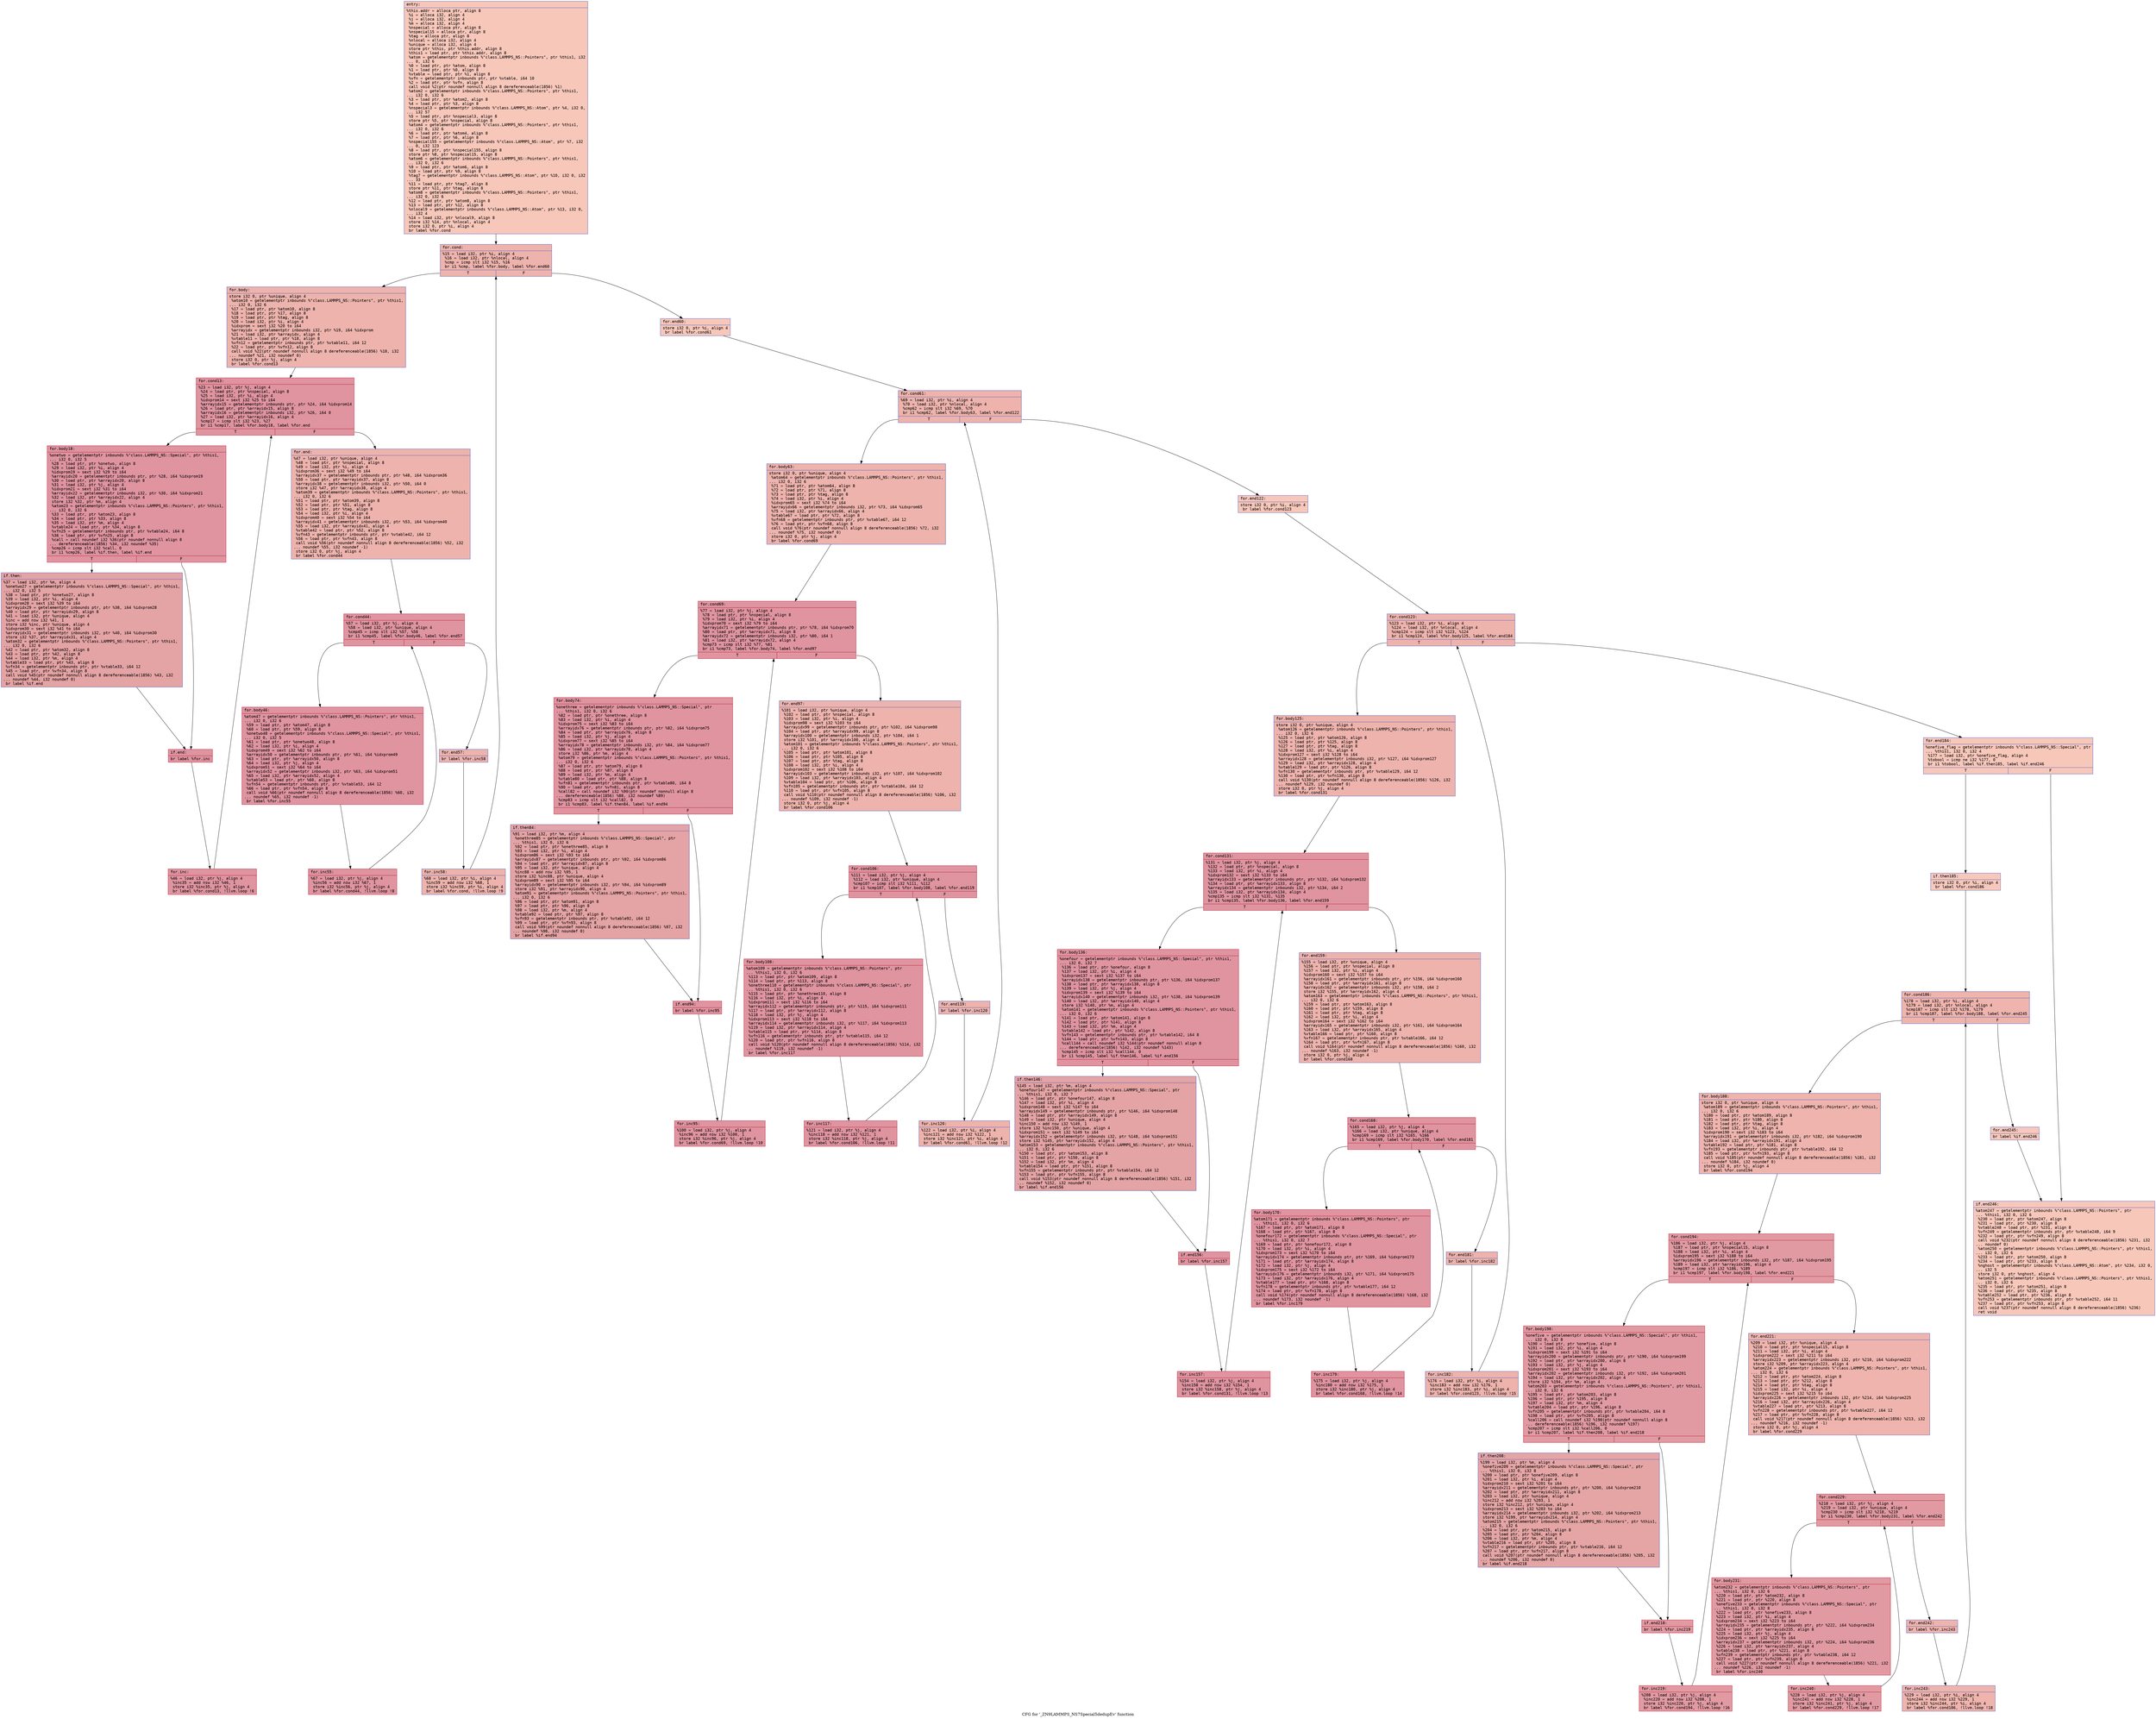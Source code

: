 digraph "CFG for '_ZN9LAMMPS_NS7Special5dedupEv' function" {
	label="CFG for '_ZN9LAMMPS_NS7Special5dedupEv' function";

	Node0x555def7eefc0 [shape=record,color="#3d50c3ff", style=filled, fillcolor="#ec7f6370" fontname="Courier",label="{entry:\l|  %this.addr = alloca ptr, align 8\l  %i = alloca i32, align 4\l  %j = alloca i32, align 4\l  %m = alloca i32, align 4\l  %nspecial = alloca ptr, align 8\l  %nspecial15 = alloca ptr, align 8\l  %tag = alloca ptr, align 8\l  %nlocal = alloca i32, align 4\l  %unique = alloca i32, align 4\l  store ptr %this, ptr %this.addr, align 8\l  %this1 = load ptr, ptr %this.addr, align 8\l  %atom = getelementptr inbounds %\"class.LAMMPS_NS::Pointers\", ptr %this1, i32\l... 0, i32 6\l  %0 = load ptr, ptr %atom, align 8\l  %1 = load ptr, ptr %0, align 8\l  %vtable = load ptr, ptr %1, align 8\l  %vfn = getelementptr inbounds ptr, ptr %vtable, i64 10\l  %2 = load ptr, ptr %vfn, align 8\l  call void %2(ptr noundef nonnull align 8 dereferenceable(1856) %1)\l  %atom2 = getelementptr inbounds %\"class.LAMMPS_NS::Pointers\", ptr %this1,\l... i32 0, i32 6\l  %3 = load ptr, ptr %atom2, align 8\l  %4 = load ptr, ptr %3, align 8\l  %nspecial3 = getelementptr inbounds %\"class.LAMMPS_NS::Atom\", ptr %4, i32 0,\l... i32 57\l  %5 = load ptr, ptr %nspecial3, align 8\l  store ptr %5, ptr %nspecial, align 8\l  %atom4 = getelementptr inbounds %\"class.LAMMPS_NS::Pointers\", ptr %this1,\l... i32 0, i32 6\l  %6 = load ptr, ptr %atom4, align 8\l  %7 = load ptr, ptr %6, align 8\l  %nspecial155 = getelementptr inbounds %\"class.LAMMPS_NS::Atom\", ptr %7, i32\l... 0, i32 123\l  %8 = load ptr, ptr %nspecial155, align 8\l  store ptr %8, ptr %nspecial15, align 8\l  %atom6 = getelementptr inbounds %\"class.LAMMPS_NS::Pointers\", ptr %this1,\l... i32 0, i32 6\l  %9 = load ptr, ptr %atom6, align 8\l  %10 = load ptr, ptr %9, align 8\l  %tag7 = getelementptr inbounds %\"class.LAMMPS_NS::Atom\", ptr %10, i32 0, i32\l... 33\l  %11 = load ptr, ptr %tag7, align 8\l  store ptr %11, ptr %tag, align 8\l  %atom8 = getelementptr inbounds %\"class.LAMMPS_NS::Pointers\", ptr %this1,\l... i32 0, i32 6\l  %12 = load ptr, ptr %atom8, align 8\l  %13 = load ptr, ptr %12, align 8\l  %nlocal9 = getelementptr inbounds %\"class.LAMMPS_NS::Atom\", ptr %13, i32 0,\l... i32 4\l  %14 = load i32, ptr %nlocal9, align 8\l  store i32 %14, ptr %nlocal, align 4\l  store i32 0, ptr %i, align 4\l  br label %for.cond\l}"];
	Node0x555def7eefc0 -> Node0x555def7f0c90[tooltip="entry -> for.cond\nProbability 100.00%" ];
	Node0x555def7f0c90 [shape=record,color="#3d50c3ff", style=filled, fillcolor="#d6524470" fontname="Courier",label="{for.cond:\l|  %15 = load i32, ptr %i, align 4\l  %16 = load i32, ptr %nlocal, align 4\l  %cmp = icmp slt i32 %15, %16\l  br i1 %cmp, label %for.body, label %for.end60\l|{<s0>T|<s1>F}}"];
	Node0x555def7f0c90:s0 -> Node0x555def7ef6b0[tooltip="for.cond -> for.body\nProbability 96.88%" ];
	Node0x555def7f0c90:s1 -> Node0x555def7ef730[tooltip="for.cond -> for.end60\nProbability 3.12%" ];
	Node0x555def7ef6b0 [shape=record,color="#3d50c3ff", style=filled, fillcolor="#d6524470" fontname="Courier",label="{for.body:\l|  store i32 0, ptr %unique, align 4\l  %atom10 = getelementptr inbounds %\"class.LAMMPS_NS::Pointers\", ptr %this1,\l... i32 0, i32 6\l  %17 = load ptr, ptr %atom10, align 8\l  %18 = load ptr, ptr %17, align 8\l  %19 = load ptr, ptr %tag, align 8\l  %20 = load i32, ptr %i, align 4\l  %idxprom = sext i32 %20 to i64\l  %arrayidx = getelementptr inbounds i32, ptr %19, i64 %idxprom\l  %21 = load i32, ptr %arrayidx, align 4\l  %vtable11 = load ptr, ptr %18, align 8\l  %vfn12 = getelementptr inbounds ptr, ptr %vtable11, i64 12\l  %22 = load ptr, ptr %vfn12, align 8\l  call void %22(ptr noundef nonnull align 8 dereferenceable(1856) %18, i32\l... noundef %21, i32 noundef 0)\l  store i32 0, ptr %j, align 4\l  br label %for.cond13\l}"];
	Node0x555def7ef6b0 -> Node0x555def7f1b40[tooltip="for.body -> for.cond13\nProbability 100.00%" ];
	Node0x555def7f1b40 [shape=record,color="#b70d28ff", style=filled, fillcolor="#b70d2870" fontname="Courier",label="{for.cond13:\l|  %23 = load i32, ptr %j, align 4\l  %24 = load ptr, ptr %nspecial, align 8\l  %25 = load i32, ptr %i, align 4\l  %idxprom14 = sext i32 %25 to i64\l  %arrayidx15 = getelementptr inbounds ptr, ptr %24, i64 %idxprom14\l  %26 = load ptr, ptr %arrayidx15, align 8\l  %arrayidx16 = getelementptr inbounds i32, ptr %26, i64 0\l  %27 = load i32, ptr %arrayidx16, align 4\l  %cmp17 = icmp slt i32 %23, %27\l  br i1 %cmp17, label %for.body18, label %for.end\l|{<s0>T|<s1>F}}"];
	Node0x555def7f1b40:s0 -> Node0x555def7f2150[tooltip="for.cond13 -> for.body18\nProbability 96.88%" ];
	Node0x555def7f1b40:s1 -> Node0x555def7f21d0[tooltip="for.cond13 -> for.end\nProbability 3.12%" ];
	Node0x555def7f2150 [shape=record,color="#b70d28ff", style=filled, fillcolor="#b70d2870" fontname="Courier",label="{for.body18:\l|  %onetwo = getelementptr inbounds %\"class.LAMMPS_NS::Special\", ptr %this1,\l... i32 0, i32 5\l  %28 = load ptr, ptr %onetwo, align 8\l  %29 = load i32, ptr %i, align 4\l  %idxprom19 = sext i32 %29 to i64\l  %arrayidx20 = getelementptr inbounds ptr, ptr %28, i64 %idxprom19\l  %30 = load ptr, ptr %arrayidx20, align 8\l  %31 = load i32, ptr %j, align 4\l  %idxprom21 = sext i32 %31 to i64\l  %arrayidx22 = getelementptr inbounds i32, ptr %30, i64 %idxprom21\l  %32 = load i32, ptr %arrayidx22, align 4\l  store i32 %32, ptr %m, align 4\l  %atom23 = getelementptr inbounds %\"class.LAMMPS_NS::Pointers\", ptr %this1,\l... i32 0, i32 6\l  %33 = load ptr, ptr %atom23, align 8\l  %34 = load ptr, ptr %33, align 8\l  %35 = load i32, ptr %m, align 4\l  %vtable24 = load ptr, ptr %34, align 8\l  %vfn25 = getelementptr inbounds ptr, ptr %vtable24, i64 8\l  %36 = load ptr, ptr %vfn25, align 8\l  %call = call noundef i32 %36(ptr noundef nonnull align 8\l... dereferenceable(1856) %34, i32 noundef %35)\l  %cmp26 = icmp slt i32 %call, 0\l  br i1 %cmp26, label %if.then, label %if.end\l|{<s0>T|<s1>F}}"];
	Node0x555def7f2150:s0 -> Node0x555def7f0f30[tooltip="for.body18 -> if.then\nProbability 37.50%" ];
	Node0x555def7f2150:s1 -> Node0x555def7f0fa0[tooltip="for.body18 -> if.end\nProbability 62.50%" ];
	Node0x555def7f0f30 [shape=record,color="#3d50c3ff", style=filled, fillcolor="#c32e3170" fontname="Courier",label="{if.then:\l|  %37 = load i32, ptr %m, align 4\l  %onetwo27 = getelementptr inbounds %\"class.LAMMPS_NS::Special\", ptr %this1,\l... i32 0, i32 5\l  %38 = load ptr, ptr %onetwo27, align 8\l  %39 = load i32, ptr %i, align 4\l  %idxprom28 = sext i32 %39 to i64\l  %arrayidx29 = getelementptr inbounds ptr, ptr %38, i64 %idxprom28\l  %40 = load ptr, ptr %arrayidx29, align 8\l  %41 = load i32, ptr %unique, align 4\l  %inc = add nsw i32 %41, 1\l  store i32 %inc, ptr %unique, align 4\l  %idxprom30 = sext i32 %41 to i64\l  %arrayidx31 = getelementptr inbounds i32, ptr %40, i64 %idxprom30\l  store i32 %37, ptr %arrayidx31, align 4\l  %atom32 = getelementptr inbounds %\"class.LAMMPS_NS::Pointers\", ptr %this1,\l... i32 0, i32 6\l  %42 = load ptr, ptr %atom32, align 8\l  %43 = load ptr, ptr %42, align 8\l  %44 = load i32, ptr %m, align 4\l  %vtable33 = load ptr, ptr %43, align 8\l  %vfn34 = getelementptr inbounds ptr, ptr %vtable33, i64 12\l  %45 = load ptr, ptr %vfn34, align 8\l  call void %45(ptr noundef nonnull align 8 dereferenceable(1856) %43, i32\l... noundef %44, i32 noundef 0)\l  br label %if.end\l}"];
	Node0x555def7f0f30 -> Node0x555def7f0fa0[tooltip="if.then -> if.end\nProbability 100.00%" ];
	Node0x555def7f0fa0 [shape=record,color="#b70d28ff", style=filled, fillcolor="#b70d2870" fontname="Courier",label="{if.end:\l|  br label %for.inc\l}"];
	Node0x555def7f0fa0 -> Node0x555def7f4290[tooltip="if.end -> for.inc\nProbability 100.00%" ];
	Node0x555def7f4290 [shape=record,color="#b70d28ff", style=filled, fillcolor="#b70d2870" fontname="Courier",label="{for.inc:\l|  %46 = load i32, ptr %j, align 4\l  %inc35 = add nsw i32 %46, 1\l  store i32 %inc35, ptr %j, align 4\l  br label %for.cond13, !llvm.loop !6\l}"];
	Node0x555def7f4290 -> Node0x555def7f1b40[tooltip="for.inc -> for.cond13\nProbability 100.00%" ];
	Node0x555def7f21d0 [shape=record,color="#3d50c3ff", style=filled, fillcolor="#d6524470" fontname="Courier",label="{for.end:\l|  %47 = load i32, ptr %unique, align 4\l  %48 = load ptr, ptr %nspecial, align 8\l  %49 = load i32, ptr %i, align 4\l  %idxprom36 = sext i32 %49 to i64\l  %arrayidx37 = getelementptr inbounds ptr, ptr %48, i64 %idxprom36\l  %50 = load ptr, ptr %arrayidx37, align 8\l  %arrayidx38 = getelementptr inbounds i32, ptr %50, i64 0\l  store i32 %47, ptr %arrayidx38, align 4\l  %atom39 = getelementptr inbounds %\"class.LAMMPS_NS::Pointers\", ptr %this1,\l... i32 0, i32 6\l  %51 = load ptr, ptr %atom39, align 8\l  %52 = load ptr, ptr %51, align 8\l  %53 = load ptr, ptr %tag, align 8\l  %54 = load i32, ptr %i, align 4\l  %idxprom40 = sext i32 %54 to i64\l  %arrayidx41 = getelementptr inbounds i32, ptr %53, i64 %idxprom40\l  %55 = load i32, ptr %arrayidx41, align 4\l  %vtable42 = load ptr, ptr %52, align 8\l  %vfn43 = getelementptr inbounds ptr, ptr %vtable42, i64 12\l  %56 = load ptr, ptr %vfn43, align 8\l  call void %56(ptr noundef nonnull align 8 dereferenceable(1856) %52, i32\l... noundef %55, i32 noundef -1)\l  store i32 0, ptr %j, align 4\l  br label %for.cond44\l}"];
	Node0x555def7f21d0 -> Node0x555def7f5bd0[tooltip="for.end -> for.cond44\nProbability 100.00%" ];
	Node0x555def7f5bd0 [shape=record,color="#b70d28ff", style=filled, fillcolor="#b70d2870" fontname="Courier",label="{for.cond44:\l|  %57 = load i32, ptr %j, align 4\l  %58 = load i32, ptr %unique, align 4\l  %cmp45 = icmp slt i32 %57, %58\l  br i1 %cmp45, label %for.body46, label %for.end57\l|{<s0>T|<s1>F}}"];
	Node0x555def7f5bd0:s0 -> Node0x555def7f5e20[tooltip="for.cond44 -> for.body46\nProbability 96.88%" ];
	Node0x555def7f5bd0:s1 -> Node0x555def7f5ea0[tooltip="for.cond44 -> for.end57\nProbability 3.12%" ];
	Node0x555def7f5e20 [shape=record,color="#b70d28ff", style=filled, fillcolor="#b70d2870" fontname="Courier",label="{for.body46:\l|  %atom47 = getelementptr inbounds %\"class.LAMMPS_NS::Pointers\", ptr %this1,\l... i32 0, i32 6\l  %59 = load ptr, ptr %atom47, align 8\l  %60 = load ptr, ptr %59, align 8\l  %onetwo48 = getelementptr inbounds %\"class.LAMMPS_NS::Special\", ptr %this1,\l... i32 0, i32 5\l  %61 = load ptr, ptr %onetwo48, align 8\l  %62 = load i32, ptr %i, align 4\l  %idxprom49 = sext i32 %62 to i64\l  %arrayidx50 = getelementptr inbounds ptr, ptr %61, i64 %idxprom49\l  %63 = load ptr, ptr %arrayidx50, align 8\l  %64 = load i32, ptr %j, align 4\l  %idxprom51 = sext i32 %64 to i64\l  %arrayidx52 = getelementptr inbounds i32, ptr %63, i64 %idxprom51\l  %65 = load i32, ptr %arrayidx52, align 4\l  %vtable53 = load ptr, ptr %60, align 8\l  %vfn54 = getelementptr inbounds ptr, ptr %vtable53, i64 12\l  %66 = load ptr, ptr %vfn54, align 8\l  call void %66(ptr noundef nonnull align 8 dereferenceable(1856) %60, i32\l... noundef %65, i32 noundef -1)\l  br label %for.inc55\l}"];
	Node0x555def7f5e20 -> Node0x555def7f6a90[tooltip="for.body46 -> for.inc55\nProbability 100.00%" ];
	Node0x555def7f6a90 [shape=record,color="#b70d28ff", style=filled, fillcolor="#b70d2870" fontname="Courier",label="{for.inc55:\l|  %67 = load i32, ptr %j, align 4\l  %inc56 = add nsw i32 %67, 1\l  store i32 %inc56, ptr %j, align 4\l  br label %for.cond44, !llvm.loop !8\l}"];
	Node0x555def7f6a90 -> Node0x555def7f5bd0[tooltip="for.inc55 -> for.cond44\nProbability 100.00%" ];
	Node0x555def7f5ea0 [shape=record,color="#3d50c3ff", style=filled, fillcolor="#d6524470" fontname="Courier",label="{for.end57:\l|  br label %for.inc58\l}"];
	Node0x555def7f5ea0 -> Node0x555def7f6ec0[tooltip="for.end57 -> for.inc58\nProbability 100.00%" ];
	Node0x555def7f6ec0 [shape=record,color="#3d50c3ff", style=filled, fillcolor="#d6524470" fontname="Courier",label="{for.inc58:\l|  %68 = load i32, ptr %i, align 4\l  %inc59 = add nsw i32 %68, 1\l  store i32 %inc59, ptr %i, align 4\l  br label %for.cond, !llvm.loop !9\l}"];
	Node0x555def7f6ec0 -> Node0x555def7f0c90[tooltip="for.inc58 -> for.cond\nProbability 100.00%" ];
	Node0x555def7ef730 [shape=record,color="#3d50c3ff", style=filled, fillcolor="#ec7f6370" fontname="Courier",label="{for.end60:\l|  store i32 0, ptr %i, align 4\l  br label %for.cond61\l}"];
	Node0x555def7ef730 -> Node0x555def7f73c0[tooltip="for.end60 -> for.cond61\nProbability 100.00%" ];
	Node0x555def7f73c0 [shape=record,color="#3d50c3ff", style=filled, fillcolor="#d6524470" fontname="Courier",label="{for.cond61:\l|  %69 = load i32, ptr %i, align 4\l  %70 = load i32, ptr %nlocal, align 4\l  %cmp62 = icmp slt i32 %69, %70\l  br i1 %cmp62, label %for.body63, label %for.end122\l|{<s0>T|<s1>F}}"];
	Node0x555def7f73c0:s0 -> Node0x555def7f7660[tooltip="for.cond61 -> for.body63\nProbability 96.88%" ];
	Node0x555def7f73c0:s1 -> Node0x555def7f76e0[tooltip="for.cond61 -> for.end122\nProbability 3.12%" ];
	Node0x555def7f7660 [shape=record,color="#3d50c3ff", style=filled, fillcolor="#d6524470" fontname="Courier",label="{for.body63:\l|  store i32 0, ptr %unique, align 4\l  %atom64 = getelementptr inbounds %\"class.LAMMPS_NS::Pointers\", ptr %this1,\l... i32 0, i32 6\l  %71 = load ptr, ptr %atom64, align 8\l  %72 = load ptr, ptr %71, align 8\l  %73 = load ptr, ptr %tag, align 8\l  %74 = load i32, ptr %i, align 4\l  %idxprom65 = sext i32 %74 to i64\l  %arrayidx66 = getelementptr inbounds i32, ptr %73, i64 %idxprom65\l  %75 = load i32, ptr %arrayidx66, align 4\l  %vtable67 = load ptr, ptr %72, align 8\l  %vfn68 = getelementptr inbounds ptr, ptr %vtable67, i64 12\l  %76 = load ptr, ptr %vfn68, align 8\l  call void %76(ptr noundef nonnull align 8 dereferenceable(1856) %72, i32\l... noundef %75, i32 noundef 0)\l  store i32 0, ptr %j, align 4\l  br label %for.cond69\l}"];
	Node0x555def7f7660 -> Node0x555def7f80d0[tooltip="for.body63 -> for.cond69\nProbability 100.00%" ];
	Node0x555def7f80d0 [shape=record,color="#b70d28ff", style=filled, fillcolor="#b70d2870" fontname="Courier",label="{for.cond69:\l|  %77 = load i32, ptr %j, align 4\l  %78 = load ptr, ptr %nspecial, align 8\l  %79 = load i32, ptr %i, align 4\l  %idxprom70 = sext i32 %79 to i64\l  %arrayidx71 = getelementptr inbounds ptr, ptr %78, i64 %idxprom70\l  %80 = load ptr, ptr %arrayidx71, align 8\l  %arrayidx72 = getelementptr inbounds i32, ptr %80, i64 1\l  %81 = load i32, ptr %arrayidx72, align 4\l  %cmp73 = icmp slt i32 %77, %81\l  br i1 %cmp73, label %for.body74, label %for.end97\l|{<s0>T|<s1>F}}"];
	Node0x555def7f80d0:s0 -> Node0x555def7f3310[tooltip="for.cond69 -> for.body74\nProbability 96.88%" ];
	Node0x555def7f80d0:s1 -> Node0x555def7f3390[tooltip="for.cond69 -> for.end97\nProbability 3.12%" ];
	Node0x555def7f3310 [shape=record,color="#b70d28ff", style=filled, fillcolor="#b70d2870" fontname="Courier",label="{for.body74:\l|  %onethree = getelementptr inbounds %\"class.LAMMPS_NS::Special\", ptr\l... %this1, i32 0, i32 6\l  %82 = load ptr, ptr %onethree, align 8\l  %83 = load i32, ptr %i, align 4\l  %idxprom75 = sext i32 %83 to i64\l  %arrayidx76 = getelementptr inbounds ptr, ptr %82, i64 %idxprom75\l  %84 = load ptr, ptr %arrayidx76, align 8\l  %85 = load i32, ptr %j, align 4\l  %idxprom77 = sext i32 %85 to i64\l  %arrayidx78 = getelementptr inbounds i32, ptr %84, i64 %idxprom77\l  %86 = load i32, ptr %arrayidx78, align 4\l  store i32 %86, ptr %m, align 4\l  %atom79 = getelementptr inbounds %\"class.LAMMPS_NS::Pointers\", ptr %this1,\l... i32 0, i32 6\l  %87 = load ptr, ptr %atom79, align 8\l  %88 = load ptr, ptr %87, align 8\l  %89 = load i32, ptr %m, align 4\l  %vtable80 = load ptr, ptr %88, align 8\l  %vfn81 = getelementptr inbounds ptr, ptr %vtable80, i64 8\l  %90 = load ptr, ptr %vfn81, align 8\l  %call82 = call noundef i32 %90(ptr noundef nonnull align 8\l... dereferenceable(1856) %88, i32 noundef %89)\l  %cmp83 = icmp slt i32 %call82, 0\l  br i1 %cmp83, label %if.then84, label %if.end94\l|{<s0>T|<s1>F}}"];
	Node0x555def7f3310:s0 -> Node0x555def7f9b90[tooltip="for.body74 -> if.then84\nProbability 37.50%" ];
	Node0x555def7f3310:s1 -> Node0x555def7f9c10[tooltip="for.body74 -> if.end94\nProbability 62.50%" ];
	Node0x555def7f9b90 [shape=record,color="#3d50c3ff", style=filled, fillcolor="#c32e3170" fontname="Courier",label="{if.then84:\l|  %91 = load i32, ptr %m, align 4\l  %onethree85 = getelementptr inbounds %\"class.LAMMPS_NS::Special\", ptr\l... %this1, i32 0, i32 6\l  %92 = load ptr, ptr %onethree85, align 8\l  %93 = load i32, ptr %i, align 4\l  %idxprom86 = sext i32 %93 to i64\l  %arrayidx87 = getelementptr inbounds ptr, ptr %92, i64 %idxprom86\l  %94 = load ptr, ptr %arrayidx87, align 8\l  %95 = load i32, ptr %unique, align 4\l  %inc88 = add nsw i32 %95, 1\l  store i32 %inc88, ptr %unique, align 4\l  %idxprom89 = sext i32 %95 to i64\l  %arrayidx90 = getelementptr inbounds i32, ptr %94, i64 %idxprom89\l  store i32 %91, ptr %arrayidx90, align 4\l  %atom91 = getelementptr inbounds %\"class.LAMMPS_NS::Pointers\", ptr %this1,\l... i32 0, i32 6\l  %96 = load ptr, ptr %atom91, align 8\l  %97 = load ptr, ptr %96, align 8\l  %98 = load i32, ptr %m, align 4\l  %vtable92 = load ptr, ptr %97, align 8\l  %vfn93 = getelementptr inbounds ptr, ptr %vtable92, i64 12\l  %99 = load ptr, ptr %vfn93, align 8\l  call void %99(ptr noundef nonnull align 8 dereferenceable(1856) %97, i32\l... noundef %98, i32 noundef 0)\l  br label %if.end94\l}"];
	Node0x555def7f9b90 -> Node0x555def7f9c10[tooltip="if.then84 -> if.end94\nProbability 100.00%" ];
	Node0x555def7f9c10 [shape=record,color="#b70d28ff", style=filled, fillcolor="#b70d2870" fontname="Courier",label="{if.end94:\l|  br label %for.inc95\l}"];
	Node0x555def7f9c10 -> Node0x555def7fb320[tooltip="if.end94 -> for.inc95\nProbability 100.00%" ];
	Node0x555def7fb320 [shape=record,color="#b70d28ff", style=filled, fillcolor="#b70d2870" fontname="Courier",label="{for.inc95:\l|  %100 = load i32, ptr %j, align 4\l  %inc96 = add nsw i32 %100, 1\l  store i32 %inc96, ptr %j, align 4\l  br label %for.cond69, !llvm.loop !10\l}"];
	Node0x555def7fb320 -> Node0x555def7f80d0[tooltip="for.inc95 -> for.cond69\nProbability 100.00%" ];
	Node0x555def7f3390 [shape=record,color="#3d50c3ff", style=filled, fillcolor="#d6524470" fontname="Courier",label="{for.end97:\l|  %101 = load i32, ptr %unique, align 4\l  %102 = load ptr, ptr %nspecial, align 8\l  %103 = load i32, ptr %i, align 4\l  %idxprom98 = sext i32 %103 to i64\l  %arrayidx99 = getelementptr inbounds ptr, ptr %102, i64 %idxprom98\l  %104 = load ptr, ptr %arrayidx99, align 8\l  %arrayidx100 = getelementptr inbounds i32, ptr %104, i64 1\l  store i32 %101, ptr %arrayidx100, align 4\l  %atom101 = getelementptr inbounds %\"class.LAMMPS_NS::Pointers\", ptr %this1,\l... i32 0, i32 6\l  %105 = load ptr, ptr %atom101, align 8\l  %106 = load ptr, ptr %105, align 8\l  %107 = load ptr, ptr %tag, align 8\l  %108 = load i32, ptr %i, align 4\l  %idxprom102 = sext i32 %108 to i64\l  %arrayidx103 = getelementptr inbounds i32, ptr %107, i64 %idxprom102\l  %109 = load i32, ptr %arrayidx103, align 4\l  %vtable104 = load ptr, ptr %106, align 8\l  %vfn105 = getelementptr inbounds ptr, ptr %vtable104, i64 12\l  %110 = load ptr, ptr %vfn105, align 8\l  call void %110(ptr noundef nonnull align 8 dereferenceable(1856) %106, i32\l... noundef %109, i32 noundef -1)\l  store i32 0, ptr %j, align 4\l  br label %for.cond106\l}"];
	Node0x555def7f3390 -> Node0x555def7fc410[tooltip="for.end97 -> for.cond106\nProbability 100.00%" ];
	Node0x555def7fc410 [shape=record,color="#b70d28ff", style=filled, fillcolor="#b70d2870" fontname="Courier",label="{for.cond106:\l|  %111 = load i32, ptr %j, align 4\l  %112 = load i32, ptr %unique, align 4\l  %cmp107 = icmp slt i32 %111, %112\l  br i1 %cmp107, label %for.body108, label %for.end119\l|{<s0>T|<s1>F}}"];
	Node0x555def7fc410:s0 -> Node0x555def7fc660[tooltip="for.cond106 -> for.body108\nProbability 96.88%" ];
	Node0x555def7fc410:s1 -> Node0x555def7fc6e0[tooltip="for.cond106 -> for.end119\nProbability 3.12%" ];
	Node0x555def7fc660 [shape=record,color="#b70d28ff", style=filled, fillcolor="#b70d2870" fontname="Courier",label="{for.body108:\l|  %atom109 = getelementptr inbounds %\"class.LAMMPS_NS::Pointers\", ptr\l... %this1, i32 0, i32 6\l  %113 = load ptr, ptr %atom109, align 8\l  %114 = load ptr, ptr %113, align 8\l  %onethree110 = getelementptr inbounds %\"class.LAMMPS_NS::Special\", ptr\l... %this1, i32 0, i32 6\l  %115 = load ptr, ptr %onethree110, align 8\l  %116 = load i32, ptr %i, align 4\l  %idxprom111 = sext i32 %116 to i64\l  %arrayidx112 = getelementptr inbounds ptr, ptr %115, i64 %idxprom111\l  %117 = load ptr, ptr %arrayidx112, align 8\l  %118 = load i32, ptr %j, align 4\l  %idxprom113 = sext i32 %118 to i64\l  %arrayidx114 = getelementptr inbounds i32, ptr %117, i64 %idxprom113\l  %119 = load i32, ptr %arrayidx114, align 4\l  %vtable115 = load ptr, ptr %114, align 8\l  %vfn116 = getelementptr inbounds ptr, ptr %vtable115, i64 12\l  %120 = load ptr, ptr %vfn116, align 8\l  call void %120(ptr noundef nonnull align 8 dereferenceable(1856) %114, i32\l... noundef %119, i32 noundef -1)\l  br label %for.inc117\l}"];
	Node0x555def7fc660 -> Node0x555def7fd3b0[tooltip="for.body108 -> for.inc117\nProbability 100.00%" ];
	Node0x555def7fd3b0 [shape=record,color="#b70d28ff", style=filled, fillcolor="#b70d2870" fontname="Courier",label="{for.inc117:\l|  %121 = load i32, ptr %j, align 4\l  %inc118 = add nsw i32 %121, 1\l  store i32 %inc118, ptr %j, align 4\l  br label %for.cond106, !llvm.loop !11\l}"];
	Node0x555def7fd3b0 -> Node0x555def7fc410[tooltip="for.inc117 -> for.cond106\nProbability 100.00%" ];
	Node0x555def7fc6e0 [shape=record,color="#3d50c3ff", style=filled, fillcolor="#d6524470" fontname="Courier",label="{for.end119:\l|  br label %for.inc120\l}"];
	Node0x555def7fc6e0 -> Node0x555def7fd7e0[tooltip="for.end119 -> for.inc120\nProbability 100.00%" ];
	Node0x555def7fd7e0 [shape=record,color="#3d50c3ff", style=filled, fillcolor="#d6524470" fontname="Courier",label="{for.inc120:\l|  %122 = load i32, ptr %i, align 4\l  %inc121 = add nsw i32 %122, 1\l  store i32 %inc121, ptr %i, align 4\l  br label %for.cond61, !llvm.loop !12\l}"];
	Node0x555def7fd7e0 -> Node0x555def7f73c0[tooltip="for.inc120 -> for.cond61\nProbability 100.00%" ];
	Node0x555def7f76e0 [shape=record,color="#3d50c3ff", style=filled, fillcolor="#ec7f6370" fontname="Courier",label="{for.end122:\l|  store i32 0, ptr %i, align 4\l  br label %for.cond123\l}"];
	Node0x555def7f76e0 -> Node0x555def7fdce0[tooltip="for.end122 -> for.cond123\nProbability 100.00%" ];
	Node0x555def7fdce0 [shape=record,color="#3d50c3ff", style=filled, fillcolor="#d6524470" fontname="Courier",label="{for.cond123:\l|  %123 = load i32, ptr %i, align 4\l  %124 = load i32, ptr %nlocal, align 4\l  %cmp124 = icmp slt i32 %123, %124\l  br i1 %cmp124, label %for.body125, label %for.end184\l|{<s0>T|<s1>F}}"];
	Node0x555def7fdce0:s0 -> Node0x555def7fdf80[tooltip="for.cond123 -> for.body125\nProbability 96.88%" ];
	Node0x555def7fdce0:s1 -> Node0x555def7fe000[tooltip="for.cond123 -> for.end184\nProbability 3.12%" ];
	Node0x555def7fdf80 [shape=record,color="#3d50c3ff", style=filled, fillcolor="#d6524470" fontname="Courier",label="{for.body125:\l|  store i32 0, ptr %unique, align 4\l  %atom126 = getelementptr inbounds %\"class.LAMMPS_NS::Pointers\", ptr %this1,\l... i32 0, i32 6\l  %125 = load ptr, ptr %atom126, align 8\l  %126 = load ptr, ptr %125, align 8\l  %127 = load ptr, ptr %tag, align 8\l  %128 = load i32, ptr %i, align 4\l  %idxprom127 = sext i32 %128 to i64\l  %arrayidx128 = getelementptr inbounds i32, ptr %127, i64 %idxprom127\l  %129 = load i32, ptr %arrayidx128, align 4\l  %vtable129 = load ptr, ptr %126, align 8\l  %vfn130 = getelementptr inbounds ptr, ptr %vtable129, i64 12\l  %130 = load ptr, ptr %vfn130, align 8\l  call void %130(ptr noundef nonnull align 8 dereferenceable(1856) %126, i32\l... noundef %129, i32 noundef 0)\l  store i32 0, ptr %j, align 4\l  br label %for.cond131\l}"];
	Node0x555def7fdf80 -> Node0x555def7fead0[tooltip="for.body125 -> for.cond131\nProbability 100.00%" ];
	Node0x555def7fead0 [shape=record,color="#b70d28ff", style=filled, fillcolor="#b70d2870" fontname="Courier",label="{for.cond131:\l|  %131 = load i32, ptr %j, align 4\l  %132 = load ptr, ptr %nspecial, align 8\l  %133 = load i32, ptr %i, align 4\l  %idxprom132 = sext i32 %133 to i64\l  %arrayidx133 = getelementptr inbounds ptr, ptr %132, i64 %idxprom132\l  %134 = load ptr, ptr %arrayidx133, align 8\l  %arrayidx134 = getelementptr inbounds i32, ptr %134, i64 2\l  %135 = load i32, ptr %arrayidx134, align 4\l  %cmp135 = icmp slt i32 %131, %135\l  br i1 %cmp135, label %for.body136, label %for.end159\l|{<s0>T|<s1>F}}"];
	Node0x555def7fead0:s0 -> Node0x555def7ff0e0[tooltip="for.cond131 -> for.body136\nProbability 96.88%" ];
	Node0x555def7fead0:s1 -> Node0x555def7ff160[tooltip="for.cond131 -> for.end159\nProbability 3.12%" ];
	Node0x555def7ff0e0 [shape=record,color="#b70d28ff", style=filled, fillcolor="#b70d2870" fontname="Courier",label="{for.body136:\l|  %onefour = getelementptr inbounds %\"class.LAMMPS_NS::Special\", ptr %this1,\l... i32 0, i32 7\l  %136 = load ptr, ptr %onefour, align 8\l  %137 = load i32, ptr %i, align 4\l  %idxprom137 = sext i32 %137 to i64\l  %arrayidx138 = getelementptr inbounds ptr, ptr %136, i64 %idxprom137\l  %138 = load ptr, ptr %arrayidx138, align 8\l  %139 = load i32, ptr %j, align 4\l  %idxprom139 = sext i32 %139 to i64\l  %arrayidx140 = getelementptr inbounds i32, ptr %138, i64 %idxprom139\l  %140 = load i32, ptr %arrayidx140, align 4\l  store i32 %140, ptr %m, align 4\l  %atom141 = getelementptr inbounds %\"class.LAMMPS_NS::Pointers\", ptr %this1,\l... i32 0, i32 6\l  %141 = load ptr, ptr %atom141, align 8\l  %142 = load ptr, ptr %141, align 8\l  %143 = load i32, ptr %m, align 4\l  %vtable142 = load ptr, ptr %142, align 8\l  %vfn143 = getelementptr inbounds ptr, ptr %vtable142, i64 8\l  %144 = load ptr, ptr %vfn143, align 8\l  %call144 = call noundef i32 %144(ptr noundef nonnull align 8\l... dereferenceable(1856) %142, i32 noundef %143)\l  %cmp145 = icmp slt i32 %call144, 0\l  br i1 %cmp145, label %if.then146, label %if.end156\l|{<s0>T|<s1>F}}"];
	Node0x555def7ff0e0:s0 -> Node0x555def7fff80[tooltip="for.body136 -> if.then146\nProbability 37.50%" ];
	Node0x555def7ff0e0:s1 -> Node0x555def800000[tooltip="for.body136 -> if.end156\nProbability 62.50%" ];
	Node0x555def7fff80 [shape=record,color="#3d50c3ff", style=filled, fillcolor="#c32e3170" fontname="Courier",label="{if.then146:\l|  %145 = load i32, ptr %m, align 4\l  %onefour147 = getelementptr inbounds %\"class.LAMMPS_NS::Special\", ptr\l... %this1, i32 0, i32 7\l  %146 = load ptr, ptr %onefour147, align 8\l  %147 = load i32, ptr %i, align 4\l  %idxprom148 = sext i32 %147 to i64\l  %arrayidx149 = getelementptr inbounds ptr, ptr %146, i64 %idxprom148\l  %148 = load ptr, ptr %arrayidx149, align 8\l  %149 = load i32, ptr %unique, align 4\l  %inc150 = add nsw i32 %149, 1\l  store i32 %inc150, ptr %unique, align 4\l  %idxprom151 = sext i32 %149 to i64\l  %arrayidx152 = getelementptr inbounds i32, ptr %148, i64 %idxprom151\l  store i32 %145, ptr %arrayidx152, align 4\l  %atom153 = getelementptr inbounds %\"class.LAMMPS_NS::Pointers\", ptr %this1,\l... i32 0, i32 6\l  %150 = load ptr, ptr %atom153, align 8\l  %151 = load ptr, ptr %150, align 8\l  %152 = load i32, ptr %m, align 4\l  %vtable154 = load ptr, ptr %151, align 8\l  %vfn155 = getelementptr inbounds ptr, ptr %vtable154, i64 12\l  %153 = load ptr, ptr %vfn155, align 8\l  call void %153(ptr noundef nonnull align 8 dereferenceable(1856) %151, i32\l... noundef %152, i32 noundef 0)\l  br label %if.end156\l}"];
	Node0x555def7fff80 -> Node0x555def800000[tooltip="if.then146 -> if.end156\nProbability 100.00%" ];
	Node0x555def800000 [shape=record,color="#b70d28ff", style=filled, fillcolor="#b70d2870" fontname="Courier",label="{if.end156:\l|  br label %for.inc157\l}"];
	Node0x555def800000 -> Node0x555def800fd0[tooltip="if.end156 -> for.inc157\nProbability 100.00%" ];
	Node0x555def800fd0 [shape=record,color="#b70d28ff", style=filled, fillcolor="#b70d2870" fontname="Courier",label="{for.inc157:\l|  %154 = load i32, ptr %j, align 4\l  %inc158 = add nsw i32 %154, 1\l  store i32 %inc158, ptr %j, align 4\l  br label %for.cond131, !llvm.loop !13\l}"];
	Node0x555def800fd0 -> Node0x555def7fead0[tooltip="for.inc157 -> for.cond131\nProbability 100.00%" ];
	Node0x555def7ff160 [shape=record,color="#3d50c3ff", style=filled, fillcolor="#d6524470" fontname="Courier",label="{for.end159:\l|  %155 = load i32, ptr %unique, align 4\l  %156 = load ptr, ptr %nspecial, align 8\l  %157 = load i32, ptr %i, align 4\l  %idxprom160 = sext i32 %157 to i64\l  %arrayidx161 = getelementptr inbounds ptr, ptr %156, i64 %idxprom160\l  %158 = load ptr, ptr %arrayidx161, align 8\l  %arrayidx162 = getelementptr inbounds i32, ptr %158, i64 2\l  store i32 %155, ptr %arrayidx162, align 4\l  %atom163 = getelementptr inbounds %\"class.LAMMPS_NS::Pointers\", ptr %this1,\l... i32 0, i32 6\l  %159 = load ptr, ptr %atom163, align 8\l  %160 = load ptr, ptr %159, align 8\l  %161 = load ptr, ptr %tag, align 8\l  %162 = load i32, ptr %i, align 4\l  %idxprom164 = sext i32 %162 to i64\l  %arrayidx165 = getelementptr inbounds i32, ptr %161, i64 %idxprom164\l  %163 = load i32, ptr %arrayidx165, align 4\l  %vtable166 = load ptr, ptr %160, align 8\l  %vfn167 = getelementptr inbounds ptr, ptr %vtable166, i64 12\l  %164 = load ptr, ptr %vfn167, align 8\l  call void %164(ptr noundef nonnull align 8 dereferenceable(1856) %160, i32\l... noundef %163, i32 noundef -1)\l  store i32 0, ptr %j, align 4\l  br label %for.cond168\l}"];
	Node0x555def7ff160 -> Node0x555def7f8930[tooltip="for.end159 -> for.cond168\nProbability 100.00%" ];
	Node0x555def7f8930 [shape=record,color="#b70d28ff", style=filled, fillcolor="#b70d2870" fontname="Courier",label="{for.cond168:\l|  %165 = load i32, ptr %j, align 4\l  %166 = load i32, ptr %unique, align 4\l  %cmp169 = icmp slt i32 %165, %166\l  br i1 %cmp169, label %for.body170, label %for.end181\l|{<s0>T|<s1>F}}"];
	Node0x555def7f8930:s0 -> Node0x555def7f8b80[tooltip="for.cond168 -> for.body170\nProbability 96.88%" ];
	Node0x555def7f8930:s1 -> Node0x555def7f8c00[tooltip="for.cond168 -> for.end181\nProbability 3.12%" ];
	Node0x555def7f8b80 [shape=record,color="#b70d28ff", style=filled, fillcolor="#b70d2870" fontname="Courier",label="{for.body170:\l|  %atom171 = getelementptr inbounds %\"class.LAMMPS_NS::Pointers\", ptr\l... %this1, i32 0, i32 6\l  %167 = load ptr, ptr %atom171, align 8\l  %168 = load ptr, ptr %167, align 8\l  %onefour172 = getelementptr inbounds %\"class.LAMMPS_NS::Special\", ptr\l... %this1, i32 0, i32 7\l  %169 = load ptr, ptr %onefour172, align 8\l  %170 = load i32, ptr %i, align 4\l  %idxprom173 = sext i32 %170 to i64\l  %arrayidx174 = getelementptr inbounds ptr, ptr %169, i64 %idxprom173\l  %171 = load ptr, ptr %arrayidx174, align 8\l  %172 = load i32, ptr %j, align 4\l  %idxprom175 = sext i32 %172 to i64\l  %arrayidx176 = getelementptr inbounds i32, ptr %171, i64 %idxprom175\l  %173 = load i32, ptr %arrayidx176, align 4\l  %vtable177 = load ptr, ptr %168, align 8\l  %vfn178 = getelementptr inbounds ptr, ptr %vtable177, i64 12\l  %174 = load ptr, ptr %vfn178, align 8\l  call void %174(ptr noundef nonnull align 8 dereferenceable(1856) %168, i32\l... noundef %173, i32 noundef -1)\l  br label %for.inc179\l}"];
	Node0x555def7f8b80 -> Node0x555def803d60[tooltip="for.body170 -> for.inc179\nProbability 100.00%" ];
	Node0x555def803d60 [shape=record,color="#b70d28ff", style=filled, fillcolor="#b70d2870" fontname="Courier",label="{for.inc179:\l|  %175 = load i32, ptr %j, align 4\l  %inc180 = add nsw i32 %175, 1\l  store i32 %inc180, ptr %j, align 4\l  br label %for.cond168, !llvm.loop !14\l}"];
	Node0x555def803d60 -> Node0x555def7f8930[tooltip="for.inc179 -> for.cond168\nProbability 100.00%" ];
	Node0x555def7f8c00 [shape=record,color="#3d50c3ff", style=filled, fillcolor="#d6524470" fontname="Courier",label="{for.end181:\l|  br label %for.inc182\l}"];
	Node0x555def7f8c00 -> Node0x555def804190[tooltip="for.end181 -> for.inc182\nProbability 100.00%" ];
	Node0x555def804190 [shape=record,color="#3d50c3ff", style=filled, fillcolor="#d6524470" fontname="Courier",label="{for.inc182:\l|  %176 = load i32, ptr %i, align 4\l  %inc183 = add nsw i32 %176, 1\l  store i32 %inc183, ptr %i, align 4\l  br label %for.cond123, !llvm.loop !15\l}"];
	Node0x555def804190 -> Node0x555def7fdce0[tooltip="for.inc182 -> for.cond123\nProbability 100.00%" ];
	Node0x555def7fe000 [shape=record,color="#3d50c3ff", style=filled, fillcolor="#ec7f6370" fontname="Courier",label="{for.end184:\l|  %onefive_flag = getelementptr inbounds %\"class.LAMMPS_NS::Special\", ptr\l... %this1, i32 0, i32 4\l  %177 = load i32, ptr %onefive_flag, align 4\l  %tobool = icmp ne i32 %177, 0\l  br i1 %tobool, label %if.then185, label %if.end246\l|{<s0>T|<s1>F}}"];
	Node0x555def7fe000:s0 -> Node0x555def804810[tooltip="for.end184 -> if.then185\nProbability 62.50%" ];
	Node0x555def7fe000:s1 -> Node0x555def804890[tooltip="for.end184 -> if.end246\nProbability 37.50%" ];
	Node0x555def804810 [shape=record,color="#3d50c3ff", style=filled, fillcolor="#ed836670" fontname="Courier",label="{if.then185:\l|  store i32 0, ptr %i, align 4\l  br label %for.cond186\l}"];
	Node0x555def804810 -> Node0x555def804a60[tooltip="if.then185 -> for.cond186\nProbability 100.00%" ];
	Node0x555def804a60 [shape=record,color="#3d50c3ff", style=filled, fillcolor="#d8564670" fontname="Courier",label="{for.cond186:\l|  %178 = load i32, ptr %i, align 4\l  %179 = load i32, ptr %nlocal, align 4\l  %cmp187 = icmp slt i32 %178, %179\l  br i1 %cmp187, label %for.body188, label %for.end245\l|{<s0>T|<s1>F}}"];
	Node0x555def804a60:s0 -> Node0x555def804d00[tooltip="for.cond186 -> for.body188\nProbability 96.88%" ];
	Node0x555def804a60:s1 -> Node0x555def804d80[tooltip="for.cond186 -> for.end245\nProbability 3.12%" ];
	Node0x555def804d00 [shape=record,color="#3d50c3ff", style=filled, fillcolor="#d8564670" fontname="Courier",label="{for.body188:\l|  store i32 0, ptr %unique, align 4\l  %atom189 = getelementptr inbounds %\"class.LAMMPS_NS::Pointers\", ptr %this1,\l... i32 0, i32 6\l  %180 = load ptr, ptr %atom189, align 8\l  %181 = load ptr, ptr %180, align 8\l  %182 = load ptr, ptr %tag, align 8\l  %183 = load i32, ptr %i, align 4\l  %idxprom190 = sext i32 %183 to i64\l  %arrayidx191 = getelementptr inbounds i32, ptr %182, i64 %idxprom190\l  %184 = load i32, ptr %arrayidx191, align 4\l  %vtable192 = load ptr, ptr %181, align 8\l  %vfn193 = getelementptr inbounds ptr, ptr %vtable192, i64 12\l  %185 = load ptr, ptr %vfn193, align 8\l  call void %185(ptr noundef nonnull align 8 dereferenceable(1856) %181, i32\l... noundef %184, i32 noundef 0)\l  store i32 0, ptr %j, align 4\l  br label %for.cond194\l}"];
	Node0x555def804d00 -> Node0x555def805850[tooltip="for.body188 -> for.cond194\nProbability 100.00%" ];
	Node0x555def805850 [shape=record,color="#b70d28ff", style=filled, fillcolor="#bb1b2c70" fontname="Courier",label="{for.cond194:\l|  %186 = load i32, ptr %j, align 4\l  %187 = load ptr, ptr %nspecial15, align 8\l  %188 = load i32, ptr %i, align 4\l  %idxprom195 = sext i32 %188 to i64\l  %arrayidx196 = getelementptr inbounds i32, ptr %187, i64 %idxprom195\l  %189 = load i32, ptr %arrayidx196, align 4\l  %cmp197 = icmp slt i32 %186, %189\l  br i1 %cmp197, label %for.body198, label %for.end221\l|{<s0>T|<s1>F}}"];
	Node0x555def805850:s0 -> Node0x555def805d10[tooltip="for.cond194 -> for.body198\nProbability 96.88%" ];
	Node0x555def805850:s1 -> Node0x555def805d90[tooltip="for.cond194 -> for.end221\nProbability 3.12%" ];
	Node0x555def805d10 [shape=record,color="#b70d28ff", style=filled, fillcolor="#bb1b2c70" fontname="Courier",label="{for.body198:\l|  %onefive = getelementptr inbounds %\"class.LAMMPS_NS::Special\", ptr %this1,\l... i32 0, i32 8\l  %190 = load ptr, ptr %onefive, align 8\l  %191 = load i32, ptr %i, align 4\l  %idxprom199 = sext i32 %191 to i64\l  %arrayidx200 = getelementptr inbounds ptr, ptr %190, i64 %idxprom199\l  %192 = load ptr, ptr %arrayidx200, align 8\l  %193 = load i32, ptr %j, align 4\l  %idxprom201 = sext i32 %193 to i64\l  %arrayidx202 = getelementptr inbounds i32, ptr %192, i64 %idxprom201\l  %194 = load i32, ptr %arrayidx202, align 4\l  store i32 %194, ptr %m, align 4\l  %atom203 = getelementptr inbounds %\"class.LAMMPS_NS::Pointers\", ptr %this1,\l... i32 0, i32 6\l  %195 = load ptr, ptr %atom203, align 8\l  %196 = load ptr, ptr %195, align 8\l  %197 = load i32, ptr %m, align 4\l  %vtable204 = load ptr, ptr %196, align 8\l  %vfn205 = getelementptr inbounds ptr, ptr %vtable204, i64 8\l  %198 = load ptr, ptr %vfn205, align 8\l  %call206 = call noundef i32 %198(ptr noundef nonnull align 8\l... dereferenceable(1856) %196, i32 noundef %197)\l  %cmp207 = icmp slt i32 %call206, 0\l  br i1 %cmp207, label %if.then208, label %if.end218\l|{<s0>T|<s1>F}}"];
	Node0x555def805d10:s0 -> Node0x555def7fad50[tooltip="for.body198 -> if.then208\nProbability 37.50%" ];
	Node0x555def805d10:s1 -> Node0x555def7fadd0[tooltip="for.body198 -> if.end218\nProbability 62.50%" ];
	Node0x555def7fad50 [shape=record,color="#3d50c3ff", style=filled, fillcolor="#c5333470" fontname="Courier",label="{if.then208:\l|  %199 = load i32, ptr %m, align 4\l  %onefive209 = getelementptr inbounds %\"class.LAMMPS_NS::Special\", ptr\l... %this1, i32 0, i32 8\l  %200 = load ptr, ptr %onefive209, align 8\l  %201 = load i32, ptr %i, align 4\l  %idxprom210 = sext i32 %201 to i64\l  %arrayidx211 = getelementptr inbounds ptr, ptr %200, i64 %idxprom210\l  %202 = load ptr, ptr %arrayidx211, align 8\l  %203 = load i32, ptr %unique, align 4\l  %inc212 = add nsw i32 %203, 1\l  store i32 %inc212, ptr %unique, align 4\l  %idxprom213 = sext i32 %203 to i64\l  %arrayidx214 = getelementptr inbounds i32, ptr %202, i64 %idxprom213\l  store i32 %199, ptr %arrayidx214, align 4\l  %atom215 = getelementptr inbounds %\"class.LAMMPS_NS::Pointers\", ptr %this1,\l... i32 0, i32 6\l  %204 = load ptr, ptr %atom215, align 8\l  %205 = load ptr, ptr %204, align 8\l  %206 = load i32, ptr %m, align 4\l  %vtable216 = load ptr, ptr %205, align 8\l  %vfn217 = getelementptr inbounds ptr, ptr %vtable216, i64 12\l  %207 = load ptr, ptr %vfn217, align 8\l  call void %207(ptr noundef nonnull align 8 dereferenceable(1856) %205, i32\l... noundef %206, i32 noundef 0)\l  br label %if.end218\l}"];
	Node0x555def7fad50 -> Node0x555def7fadd0[tooltip="if.then208 -> if.end218\nProbability 100.00%" ];
	Node0x555def7fadd0 [shape=record,color="#b70d28ff", style=filled, fillcolor="#bb1b2c70" fontname="Courier",label="{if.end218:\l|  br label %for.inc219\l}"];
	Node0x555def7fadd0 -> Node0x555def808c60[tooltip="if.end218 -> for.inc219\nProbability 100.00%" ];
	Node0x555def808c60 [shape=record,color="#b70d28ff", style=filled, fillcolor="#bb1b2c70" fontname="Courier",label="{for.inc219:\l|  %208 = load i32, ptr %j, align 4\l  %inc220 = add nsw i32 %208, 1\l  store i32 %inc220, ptr %j, align 4\l  br label %for.cond194, !llvm.loop !16\l}"];
	Node0x555def808c60 -> Node0x555def805850[tooltip="for.inc219 -> for.cond194\nProbability 100.00%" ];
	Node0x555def805d90 [shape=record,color="#3d50c3ff", style=filled, fillcolor="#d8564670" fontname="Courier",label="{for.end221:\l|  %209 = load i32, ptr %unique, align 4\l  %210 = load ptr, ptr %nspecial15, align 8\l  %211 = load i32, ptr %i, align 4\l  %idxprom222 = sext i32 %211 to i64\l  %arrayidx223 = getelementptr inbounds i32, ptr %210, i64 %idxprom222\l  store i32 %209, ptr %arrayidx223, align 4\l  %atom224 = getelementptr inbounds %\"class.LAMMPS_NS::Pointers\", ptr %this1,\l... i32 0, i32 6\l  %212 = load ptr, ptr %atom224, align 8\l  %213 = load ptr, ptr %212, align 8\l  %214 = load ptr, ptr %tag, align 8\l  %215 = load i32, ptr %i, align 4\l  %idxprom225 = sext i32 %215 to i64\l  %arrayidx226 = getelementptr inbounds i32, ptr %214, i64 %idxprom225\l  %216 = load i32, ptr %arrayidx226, align 4\l  %vtable227 = load ptr, ptr %213, align 8\l  %vfn228 = getelementptr inbounds ptr, ptr %vtable227, i64 12\l  %217 = load ptr, ptr %vfn228, align 8\l  call void %217(ptr noundef nonnull align 8 dereferenceable(1856) %213, i32\l... noundef %216, i32 noundef -1)\l  store i32 0, ptr %j, align 4\l  br label %for.cond229\l}"];
	Node0x555def805d90 -> Node0x555def809d00[tooltip="for.end221 -> for.cond229\nProbability 100.00%" ];
	Node0x555def809d00 [shape=record,color="#b70d28ff", style=filled, fillcolor="#bb1b2c70" fontname="Courier",label="{for.cond229:\l|  %218 = load i32, ptr %j, align 4\l  %219 = load i32, ptr %unique, align 4\l  %cmp230 = icmp slt i32 %218, %219\l  br i1 %cmp230, label %for.body231, label %for.end242\l|{<s0>T|<s1>F}}"];
	Node0x555def809d00:s0 -> Node0x555def809f50[tooltip="for.cond229 -> for.body231\nProbability 96.88%" ];
	Node0x555def809d00:s1 -> Node0x555def809fd0[tooltip="for.cond229 -> for.end242\nProbability 3.12%" ];
	Node0x555def809f50 [shape=record,color="#b70d28ff", style=filled, fillcolor="#bb1b2c70" fontname="Courier",label="{for.body231:\l|  %atom232 = getelementptr inbounds %\"class.LAMMPS_NS::Pointers\", ptr\l... %this1, i32 0, i32 6\l  %220 = load ptr, ptr %atom232, align 8\l  %221 = load ptr, ptr %220, align 8\l  %onefive233 = getelementptr inbounds %\"class.LAMMPS_NS::Special\", ptr\l... %this1, i32 0, i32 8\l  %222 = load ptr, ptr %onefive233, align 8\l  %223 = load i32, ptr %i, align 4\l  %idxprom234 = sext i32 %223 to i64\l  %arrayidx235 = getelementptr inbounds ptr, ptr %222, i64 %idxprom234\l  %224 = load ptr, ptr %arrayidx235, align 8\l  %225 = load i32, ptr %j, align 4\l  %idxprom236 = sext i32 %225 to i64\l  %arrayidx237 = getelementptr inbounds i32, ptr %224, i64 %idxprom236\l  %226 = load i32, ptr %arrayidx237, align 4\l  %vtable238 = load ptr, ptr %221, align 8\l  %vfn239 = getelementptr inbounds ptr, ptr %vtable238, i64 12\l  %227 = load ptr, ptr %vfn239, align 8\l  call void %227(ptr noundef nonnull align 8 dereferenceable(1856) %221, i32\l... noundef %226, i32 noundef -1)\l  br label %for.inc240\l}"];
	Node0x555def809f50 -> Node0x555def80aca0[tooltip="for.body231 -> for.inc240\nProbability 100.00%" ];
	Node0x555def80aca0 [shape=record,color="#b70d28ff", style=filled, fillcolor="#bb1b2c70" fontname="Courier",label="{for.inc240:\l|  %228 = load i32, ptr %j, align 4\l  %inc241 = add nsw i32 %228, 1\l  store i32 %inc241, ptr %j, align 4\l  br label %for.cond229, !llvm.loop !17\l}"];
	Node0x555def80aca0 -> Node0x555def809d00[tooltip="for.inc240 -> for.cond229\nProbability 100.00%" ];
	Node0x555def809fd0 [shape=record,color="#3d50c3ff", style=filled, fillcolor="#d8564670" fontname="Courier",label="{for.end242:\l|  br label %for.inc243\l}"];
	Node0x555def809fd0 -> Node0x555def80b0d0[tooltip="for.end242 -> for.inc243\nProbability 100.00%" ];
	Node0x555def80b0d0 [shape=record,color="#3d50c3ff", style=filled, fillcolor="#d8564670" fontname="Courier",label="{for.inc243:\l|  %229 = load i32, ptr %i, align 4\l  %inc244 = add nsw i32 %229, 1\l  store i32 %inc244, ptr %i, align 4\l  br label %for.cond186, !llvm.loop !18\l}"];
	Node0x555def80b0d0 -> Node0x555def804a60[tooltip="for.inc243 -> for.cond186\nProbability 100.00%" ];
	Node0x555def804d80 [shape=record,color="#3d50c3ff", style=filled, fillcolor="#ed836670" fontname="Courier",label="{for.end245:\l|  br label %if.end246\l}"];
	Node0x555def804d80 -> Node0x555def804890[tooltip="for.end245 -> if.end246\nProbability 100.00%" ];
	Node0x555def804890 [shape=record,color="#3d50c3ff", style=filled, fillcolor="#ec7f6370" fontname="Courier",label="{if.end246:\l|  %atom247 = getelementptr inbounds %\"class.LAMMPS_NS::Pointers\", ptr\l... %this1, i32 0, i32 6\l  %230 = load ptr, ptr %atom247, align 8\l  %231 = load ptr, ptr %230, align 8\l  %vtable248 = load ptr, ptr %231, align 8\l  %vfn249 = getelementptr inbounds ptr, ptr %vtable248, i64 9\l  %232 = load ptr, ptr %vfn249, align 8\l  call void %232(ptr noundef nonnull align 8 dereferenceable(1856) %231, i32\l... noundef 0)\l  %atom250 = getelementptr inbounds %\"class.LAMMPS_NS::Pointers\", ptr %this1,\l... i32 0, i32 6\l  %233 = load ptr, ptr %atom250, align 8\l  %234 = load ptr, ptr %233, align 8\l  %nghost = getelementptr inbounds %\"class.LAMMPS_NS::Atom\", ptr %234, i32 0,\l... i32 5\l  store i32 0, ptr %nghost, align 4\l  %atom251 = getelementptr inbounds %\"class.LAMMPS_NS::Pointers\", ptr %this1,\l... i32 0, i32 6\l  %235 = load ptr, ptr %atom251, align 8\l  %236 = load ptr, ptr %235, align 8\l  %vtable252 = load ptr, ptr %236, align 8\l  %vfn253 = getelementptr inbounds ptr, ptr %vtable252, i64 11\l  %237 = load ptr, ptr %vfn253, align 8\l  call void %237(ptr noundef nonnull align 8 dereferenceable(1856) %236)\l  ret void\l}"];
}

